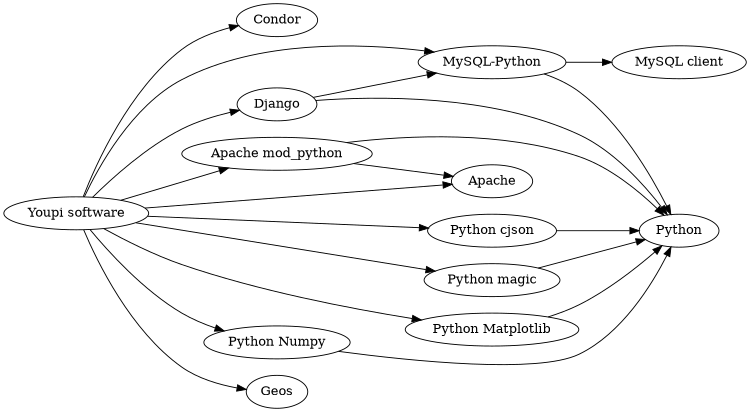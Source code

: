 digraph G {
	size="5,5";
	rankdir = LR;

	youpi [label="Youpi software"];
	condor [label="Condor"];
	django [label="Django"];
	modpython [label="Apache mod_python"];
	mysqlpython [label="MySQL-Python"];
	python [label="Python"];
	pythoncjson	[label="Python cjson"];
	pythonmagic	[label="Python magic"];
	pythonmplib	[label="Python Matplotlib"];
	pythonnumpy	[label="Python Numpy"];
	apache [label="Apache"];
	mysql [label="MySQL client"];
	geos [label="Geos"];

	youpi -> apache;
	youpi -> condor;
	youpi -> django;
	youpi -> modpython;
	youpi -> pythoncjson;
	youpi -> pythonmagic;
	youpi -> pythonmplib;
	youpi -> pythonnumpy;
	youpi -> mysqlpython;
	youpi -> geos;

	mysqlpython -> mysql;
	django -> python;
	django -> mysqlpython;
	modpython -> apache;
	modpython -> python;
	pythonmagic -> python;
	pythonmplib -> python;
	pythoncjson -> python;
	pythonnumpy -> python;
	mysqlpython -> python;
}
